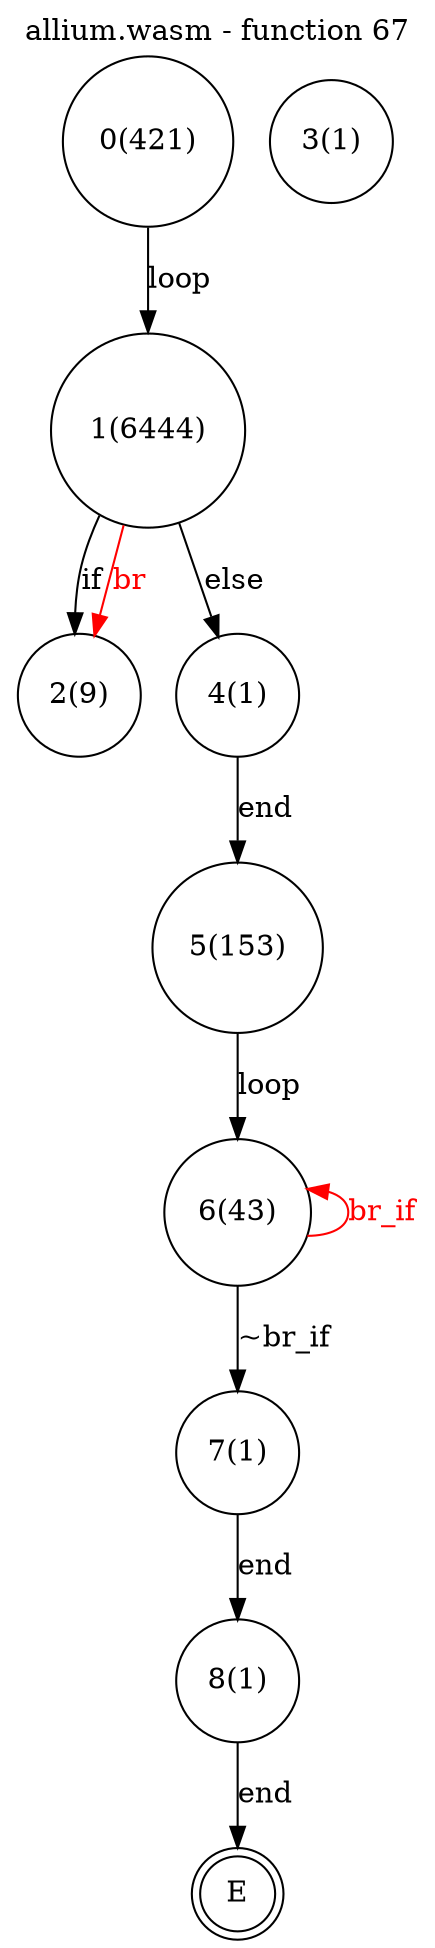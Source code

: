digraph finite_state_machine {
    label = "allium.wasm - function 67"
    labelloc =  t
    labelfontsize = 16
    labelfontcolor = black
    labelfontname = "Helvetica"
    node [shape = doublecircle]; E ;
node [shape=circle, fontcolor=black, style="", label="0(421)"]0
node [shape=circle, fontcolor=black, style="", label="1(6444)"]1
node [shape=circle, fontcolor=black, style="", label="2(9)"]2
node [shape=circle, fontcolor=black, style="", label="3(1)"]3
node [shape=circle, fontcolor=black, style="", label="4(1)"]4
node [shape=circle, fontcolor=black, style="", label="5(153)"]5
node [shape=circle, fontcolor=black, style="", label="6(43)"]6
node [shape=circle, fontcolor=black, style="", label="7(1)"]7
node [shape=circle, fontcolor=black, style="", label="8(1)"]8
node [shape=circle, fontcolor=black, style="", label="E"]E
    0 -> 1[label="loop"];
    1 -> 2[label="if"];
    1 -> 4[label="else"];
    2 -> 1[color="red" dir=back fontcolor="red" label="br"];
    4 -> 5[label="end"];
    5 -> 6[label="loop"];
    6 -> 7[label="~br_if"];
    6 -> 6[color="red" dir=back fontcolor="red" label="br_if"];
    7 -> 8[label="end"];
    8 -> E[label="end"];
}
